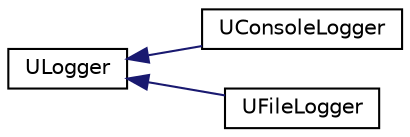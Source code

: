 digraph G
{
  edge [fontname="Helvetica",fontsize="10",labelfontname="Helvetica",labelfontsize="10"];
  node [fontname="Helvetica",fontsize="10",shape=record];
  rankdir="LR";
  Node1 [label="ULogger",height=0.2,width=0.4,color="black", fillcolor="white", style="filled",URL="$class_u_logger.html"];
  Node1 -> Node2 [dir="back",color="midnightblue",fontsize="10",style="solid",fontname="Helvetica"];
  Node2 [label="UConsoleLogger",height=0.2,width=0.4,color="black", fillcolor="white", style="filled",URL="$class_u_console_logger.html"];
  Node1 -> Node3 [dir="back",color="midnightblue",fontsize="10",style="solid",fontname="Helvetica"];
  Node3 [label="UFileLogger",height=0.2,width=0.4,color="black", fillcolor="white", style="filled",URL="$class_u_file_logger.html"];
}
